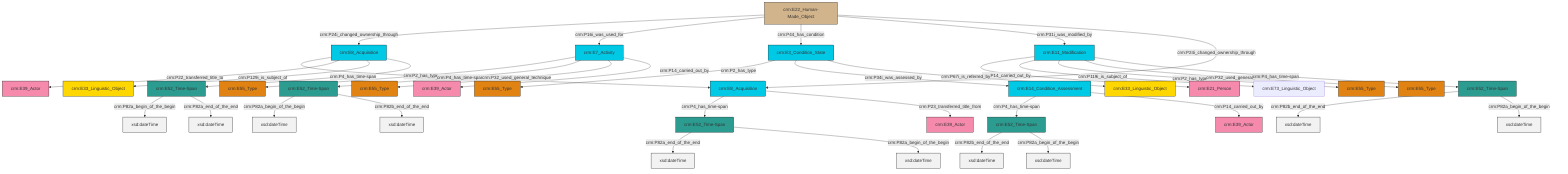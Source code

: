 graph TD
classDef Literal fill:#f2f2f2,stroke:#000000;
classDef CRM_Entity fill:#FFFFFF,stroke:#000000;
classDef Temporal_Entity fill:#00C9E6, stroke:#000000;
classDef Type fill:#E18312, stroke:#000000;
classDef Time-Span fill:#2C9C91, stroke:#000000;
classDef Appellation fill:#FFEB7F, stroke:#000000;
classDef Place fill:#008836, stroke:#000000;
classDef Persistent_Item fill:#B266B2, stroke:#000000;
classDef Conceptual_Object fill:#FFD700, stroke:#000000;
classDef Physical_Thing fill:#D2B48C, stroke:#000000;
classDef Actor fill:#f58aad, stroke:#000000;
classDef PC_Classes fill:#4ce600, stroke:#000000;
classDef Multi fill:#cccccc,stroke:#000000;

0["crm:E52_Time-Span"]:::Time-Span -->|crm:P82a_begin_of_the_begin| 1[xsd:dateTime]:::Literal
6["crm:E3_Condition_State"]:::Temporal_Entity -->|crm:P2_has_type| 7["crm:E55_Type"]:::Type
6["crm:E3_Condition_State"]:::Temporal_Entity -->|crm:P34i_was_assessed_by| 8["crm:E14_Condition_Assessment"]:::Temporal_Entity
9["crm:E11_Modification"]:::Temporal_Entity -->|crm:P14_carried_out_by| 10["crm:E21_Person"]:::Actor
18["crm:E22_Human-Made_Object"]:::Physical_Thing -->|crm:P24i_changed_ownership_through| 19["crm:E8_Acquisition"]:::Temporal_Entity
21["crm:E52_Time-Span"]:::Time-Span -->|crm:P82b_end_of_the_end| 22[xsd:dateTime]:::Literal
31["crm:E8_Acquisition"]:::Temporal_Entity -->|crm:P4_has_time-span| 32["crm:E52_Time-Span"]:::Time-Span
31["crm:E8_Acquisition"]:::Temporal_Entity -->|crm:P23_transferred_title_from| 2["crm:E39_Actor"]:::Actor
9["crm:E11_Modification"]:::Temporal_Entity -->|crm:P119i_is_subject_of| 4["crm:E73_Linguistic_Object"]:::Default
9["crm:E11_Modification"]:::Temporal_Entity -->|crm:P2_has_type| 34["crm:E55_Type"]:::Type
19["crm:E8_Acquisition"]:::Temporal_Entity -->|crm:P115i_is_finished_by| 31["crm:E8_Acquisition"]:::Temporal_Entity
8["crm:E14_Condition_Assessment"]:::Temporal_Entity -->|crm:P4_has_time-span| 21["crm:E52_Time-Span"]:::Time-Span
35["crm:E7_Activity"]:::Temporal_Entity -->|crm:P2_has_type| 27["crm:E55_Type"]:::Type
35["crm:E7_Activity"]:::Temporal_Entity -->|crm:P4_has_time-span| 0["crm:E52_Time-Span"]:::Time-Span
14["crm:E52_Time-Span"]:::Time-Span -->|crm:P82a_begin_of_the_begin| 36[xsd:dateTime]:::Literal
32["crm:E52_Time-Span"]:::Time-Span -->|crm:P82a_end_of_the_end| 40[xsd:dateTime]:::Literal
42["crm:E52_Time-Span"]:::Time-Span -->|crm:P82b_end_of_the_end| 43[xsd:dateTime]:::Literal
35["crm:E7_Activity"]:::Temporal_Entity -->|crm:P32_used_general_technique| 38["crm:E55_Type"]:::Type
9["crm:E11_Modification"]:::Temporal_Entity -->|crm:P32_used_general_technique| 45["crm:E55_Type"]:::Type
18["crm:E22_Human-Made_Object"]:::Physical_Thing -->|crm:P16i_was_used_for| 35["crm:E7_Activity"]:::Temporal_Entity
32["crm:E52_Time-Span"]:::Time-Span -->|crm:P82a_begin_of_the_begin| 48[xsd:dateTime]:::Literal
18["crm:E22_Human-Made_Object"]:::Physical_Thing -->|crm:P44_has_condition| 6["crm:E3_Condition_State"]:::Temporal_Entity
19["crm:E8_Acquisition"]:::Temporal_Entity -->|crm:P22_transferred_title_to| 11["crm:E39_Actor"]:::Actor
19["crm:E8_Acquisition"]:::Temporal_Entity -->|crm:P129i_is_subject_of| 49["crm:E33_Linguistic_Object"]:::Conceptual_Object
42["crm:E52_Time-Span"]:::Time-Span -->|crm:P82a_begin_of_the_begin| 54[xsd:dateTime]:::Literal
18["crm:E22_Human-Made_Object"]:::Physical_Thing -->|crm:P31i_was_modified_by| 9["crm:E11_Modification"]:::Temporal_Entity
35["crm:E7_Activity"]:::Temporal_Entity -->|crm:P14_carried_out_by| 29["crm:E39_Actor"]:::Actor
0["crm:E52_Time-Span"]:::Time-Span -->|crm:P82b_end_of_the_end| 56[xsd:dateTime]:::Literal
9["crm:E11_Modification"]:::Temporal_Entity -->|crm:P4_has_time-span| 42["crm:E52_Time-Span"]:::Time-Span
8["crm:E14_Condition_Assessment"]:::Temporal_Entity -->|crm:P14_carried_out_by| 23["crm:E39_Actor"]:::Actor
18["crm:E22_Human-Made_Object"]:::Physical_Thing -->|crm:P24i_changed_ownership_through| 31["crm:E8_Acquisition"]:::Temporal_Entity
14["crm:E52_Time-Span"]:::Time-Span -->|crm:P82a_end_of_the_end| 58[xsd:dateTime]:::Literal
21["crm:E52_Time-Span"]:::Time-Span -->|crm:P82a_begin_of_the_begin| 59[xsd:dateTime]:::Literal
6["crm:E3_Condition_State"]:::Temporal_Entity -->|crm:P67i_is_referred_by| 16["crm:E33_Linguistic_Object"]:::Conceptual_Object
19["crm:E8_Acquisition"]:::Temporal_Entity -->|crm:P4_has_time-span| 14["crm:E52_Time-Span"]:::Time-Span